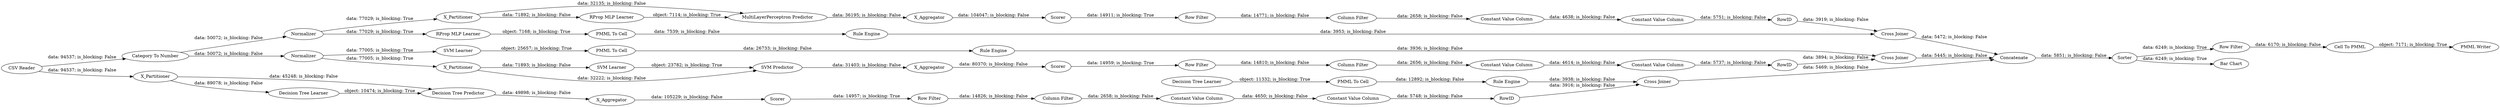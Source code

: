 digraph {
	"4774321055141888636_58" [label="Category To Number"]
	"-1629909166846578961_31" [label="SVM Learner"]
	"-3175311023116620050_39" [label=Scorer]
	"-2407423584041175074_32" [label="MultiLayerPerceptron Predictor"]
	"7604352390332494059_293" [label=RowID]
	"7604352390332494059_9" [label="Row Filter"]
	"7604352390332494059_294" [label="Column Filter"]
	"4774321055141888636_61" [label="PMML Writer"]
	"-1629909166846578961_7" [label=X_Aggregator]
	"286061521793046092_28" [label="PMML To Cell"]
	"6652977812750825049_35" [label="RProp MLP Learner"]
	"4774321055141888636_53" [label="Row Filter"]
	"4774321055141888636_62" [label="CSV Reader"]
	"7604352390332494059_292" [label="Constant Value Column"]
	"286061521793046092_33" [label="Decision Tree Learner"]
	"-3175311023116620050_7" [label=X_Aggregator]
	"-2407423584041175074_38" [label="Cross Joiner"]
	"4774321055141888636_59" [label="Bar Chart"]
	"-6298965410745630344_292" [label="Constant Value Column"]
	"5323495778141920717_34" [label="PMML To Cell"]
	"-3175311023116620050_32" [label="Decision Tree Predictor"]
	"-1629909166846578961_32" [label="SVM Predictor"]
	"-2407423584041175074_2" [label=X_Partitioner]
	"-1629909166846578961_41" [label=Scorer]
	"5323495778141920717_35" [label="Rule Engine"]
	"-2407423584041175074_40" [label=Scorer]
	"-3175311023116620050_2" [label=X_Partitioner]
	"-1278835989097951217_290" [label="Constant Value Column"]
	"-2407423584041175074_39" [label=Normalizer]
	"-3175311023116620050_31" [label="Decision Tree Learner"]
	"-6298965410745630344_9" [label="Row Filter"]
	"-1629909166846578961_40" [label=Normalizer]
	"-1278835989097951217_294" [label="Column Filter"]
	"-2407423584041175074_31" [label="RProp MLP Learner"]
	"-2407423584041175074_7" [label=X_Aggregator]
	"-6298965410745630344_293" [label=RowID]
	"-1629909166846578961_39" [label="Cross Joiner"]
	"-6298965410745630344_290" [label="Constant Value Column"]
	"286061521793046092_34" [label="Rule Engine"]
	"-1278835989097951217_293" [label=RowID]
	"-1278835989097951217_9" [label="Row Filter"]
	"4774321055141888636_54" [label="Cell To PMML"]
	"-1278835989097951217_292" [label="Constant Value Column"]
	"4774321055141888636_60" [label=Concatenate]
	"7604352390332494059_290" [label="Constant Value Column"]
	"-1629909166846578961_2" [label=X_Partitioner]
	"-6298965410745630344_294" [label="Column Filter"]
	"-3175311023116620050_38" [label="Cross Joiner"]
	"6652977812750825049_34" [label="Rule Engine"]
	"6652977812750825049_22" [label="PMML To Cell"]
	"5323495778141920717_33" [label="SVM Learner"]
	"4774321055141888636_52" [label=Sorter]
	"-2407423584041175074_40" -> "7604352390332494059_9" [label="data: 14911; is_blocking: True"]
	"6652977812750825049_22" -> "6652977812750825049_34" [label="data: 7539; is_blocking: False"]
	"-1629909166846578961_7" -> "-1629909166846578961_41" [label="data: 80370; is_blocking: False"]
	"4774321055141888636_58" -> "-1629909166846578961_40" [label="data: 50072; is_blocking: False"]
	"4774321055141888636_52" -> "4774321055141888636_59" [label="data: 6249; is_blocking: True"]
	"4774321055141888636_53" -> "4774321055141888636_54" [label="data: 6170; is_blocking: False"]
	"-1278835989097951217_294" -> "-1278835989097951217_290" [label="data: 2658; is_blocking: False"]
	"-3175311023116620050_39" -> "-1278835989097951217_9" [label="data: 14957; is_blocking: True"]
	"4774321055141888636_54" -> "4774321055141888636_61" [label="object: 7171; is_blocking: True"]
	"-3175311023116620050_2" -> "-3175311023116620050_31" [label="data: 89078; is_blocking: False"]
	"4774321055141888636_62" -> "-3175311023116620050_2" [label="data: 94537; is_blocking: False"]
	"4774321055141888636_62" -> "4774321055141888636_58" [label="data: 94537; is_blocking: False"]
	"6652977812750825049_34" -> "-2407423584041175074_38" [label="data: 3953; is_blocking: False"]
	"-2407423584041175074_39" -> "-2407423584041175074_2" [label="data: 77029; is_blocking: True"]
	"-2407423584041175074_32" -> "-2407423584041175074_7" [label="data: 36195; is_blocking: False"]
	"6652977812750825049_35" -> "6652977812750825049_22" [label="object: 7168; is_blocking: True"]
	"286061521793046092_33" -> "286061521793046092_28" [label="object: 11332; is_blocking: True"]
	"-1278835989097951217_293" -> "-3175311023116620050_38" [label="data: 3916; is_blocking: False"]
	"-1629909166846578961_40" -> "5323495778141920717_33" [label="data: 77005; is_blocking: True"]
	"5323495778141920717_35" -> "-1629909166846578961_39" [label="data: 3936; is_blocking: False"]
	"286061521793046092_28" -> "286061521793046092_34" [label="data: 12892; is_blocking: False"]
	"5323495778141920717_33" -> "5323495778141920717_34" [label="object: 25657; is_blocking: True"]
	"7604352390332494059_290" -> "7604352390332494059_292" [label="data: 4638; is_blocking: False"]
	"5323495778141920717_34" -> "5323495778141920717_35" [label="data: 26733; is_blocking: False"]
	"-2407423584041175074_39" -> "6652977812750825049_35" [label="data: 77029; is_blocking: True"]
	"-3175311023116620050_7" -> "-3175311023116620050_39" [label="data: 105229; is_blocking: False"]
	"-3175311023116620050_38" -> "4774321055141888636_60" [label="data: 5469; is_blocking: False"]
	"-1629909166846578961_39" -> "4774321055141888636_60" [label="data: 5445; is_blocking: False"]
	"4774321055141888636_60" -> "4774321055141888636_52" [label="data: 5851; is_blocking: False"]
	"-1629909166846578961_40" -> "-1629909166846578961_2" [label="data: 77005; is_blocking: True"]
	"-1629909166846578961_41" -> "-6298965410745630344_9" [label="data: 14959; is_blocking: True"]
	"-2407423584041175074_2" -> "-2407423584041175074_32" [label="data: 32135; is_blocking: False"]
	"-6298965410745630344_293" -> "-1629909166846578961_39" [label="data: 3894; is_blocking: False"]
	"7604352390332494059_294" -> "7604352390332494059_290" [label="data: 2658; is_blocking: False"]
	"-3175311023116620050_31" -> "-3175311023116620050_32" [label="object: 10474; is_blocking: True"]
	"-6298965410745630344_292" -> "-6298965410745630344_293" [label="data: 5737; is_blocking: False"]
	"4774321055141888636_58" -> "-2407423584041175074_39" [label="data: 50072; is_blocking: False"]
	"-2407423584041175074_2" -> "-2407423584041175074_31" [label="data: 71892; is_blocking: False"]
	"-1278835989097951217_9" -> "-1278835989097951217_294" [label="data: 14826; is_blocking: False"]
	"-1278835989097951217_292" -> "-1278835989097951217_293" [label="data: 5748; is_blocking: False"]
	"-1629909166846578961_2" -> "-1629909166846578961_32" [label="data: 32222; is_blocking: False"]
	"7604352390332494059_292" -> "7604352390332494059_293" [label="data: 5751; is_blocking: False"]
	"-3175311023116620050_32" -> "-3175311023116620050_7" [label="data: 49898; is_blocking: False"]
	"7604352390332494059_9" -> "7604352390332494059_294" [label="data: 14771; is_blocking: False"]
	"4774321055141888636_52" -> "4774321055141888636_53" [label="data: 6249; is_blocking: True"]
	"-2407423584041175074_31" -> "-2407423584041175074_32" [label="object: 7114; is_blocking: True"]
	"7604352390332494059_293" -> "-2407423584041175074_38" [label="data: 3919; is_blocking: False"]
	"-1629909166846578961_31" -> "-1629909166846578961_32" [label="object: 23782; is_blocking: True"]
	"-6298965410745630344_290" -> "-6298965410745630344_292" [label="data: 4614; is_blocking: False"]
	"286061521793046092_34" -> "-3175311023116620050_38" [label="data: 3938; is_blocking: False"]
	"-3175311023116620050_2" -> "-3175311023116620050_32" [label="data: 45248; is_blocking: False"]
	"-1629909166846578961_2" -> "-1629909166846578961_31" [label="data: 71893; is_blocking: False"]
	"-2407423584041175074_38" -> "4774321055141888636_60" [label="data: 5472; is_blocking: False"]
	"-1278835989097951217_290" -> "-1278835989097951217_292" [label="data: 4650; is_blocking: False"]
	"-2407423584041175074_7" -> "-2407423584041175074_40" [label="data: 104047; is_blocking: False"]
	"-1629909166846578961_32" -> "-1629909166846578961_7" [label="data: 31403; is_blocking: False"]
	"-6298965410745630344_9" -> "-6298965410745630344_294" [label="data: 14810; is_blocking: False"]
	"-6298965410745630344_294" -> "-6298965410745630344_290" [label="data: 2656; is_blocking: False"]
	rankdir=LR
}

